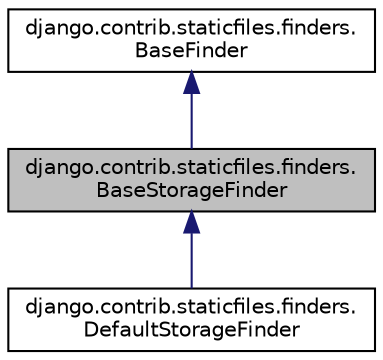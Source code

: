 digraph "django.contrib.staticfiles.finders.BaseStorageFinder"
{
 // LATEX_PDF_SIZE
  edge [fontname="Helvetica",fontsize="10",labelfontname="Helvetica",labelfontsize="10"];
  node [fontname="Helvetica",fontsize="10",shape=record];
  Node1 [label="django.contrib.staticfiles.finders.\lBaseStorageFinder",height=0.2,width=0.4,color="black", fillcolor="grey75", style="filled", fontcolor="black",tooltip=" "];
  Node2 -> Node1 [dir="back",color="midnightblue",fontsize="10",style="solid",fontname="Helvetica"];
  Node2 [label="django.contrib.staticfiles.finders.\lBaseFinder",height=0.2,width=0.4,color="black", fillcolor="white", style="filled",URL="$d0/d22/classdjango_1_1contrib_1_1staticfiles_1_1finders_1_1_base_finder.html",tooltip=" "];
  Node1 -> Node3 [dir="back",color="midnightblue",fontsize="10",style="solid",fontname="Helvetica"];
  Node3 [label="django.contrib.staticfiles.finders.\lDefaultStorageFinder",height=0.2,width=0.4,color="black", fillcolor="white", style="filled",URL="$db/dde/classdjango_1_1contrib_1_1staticfiles_1_1finders_1_1_default_storage_finder.html",tooltip=" "];
}
